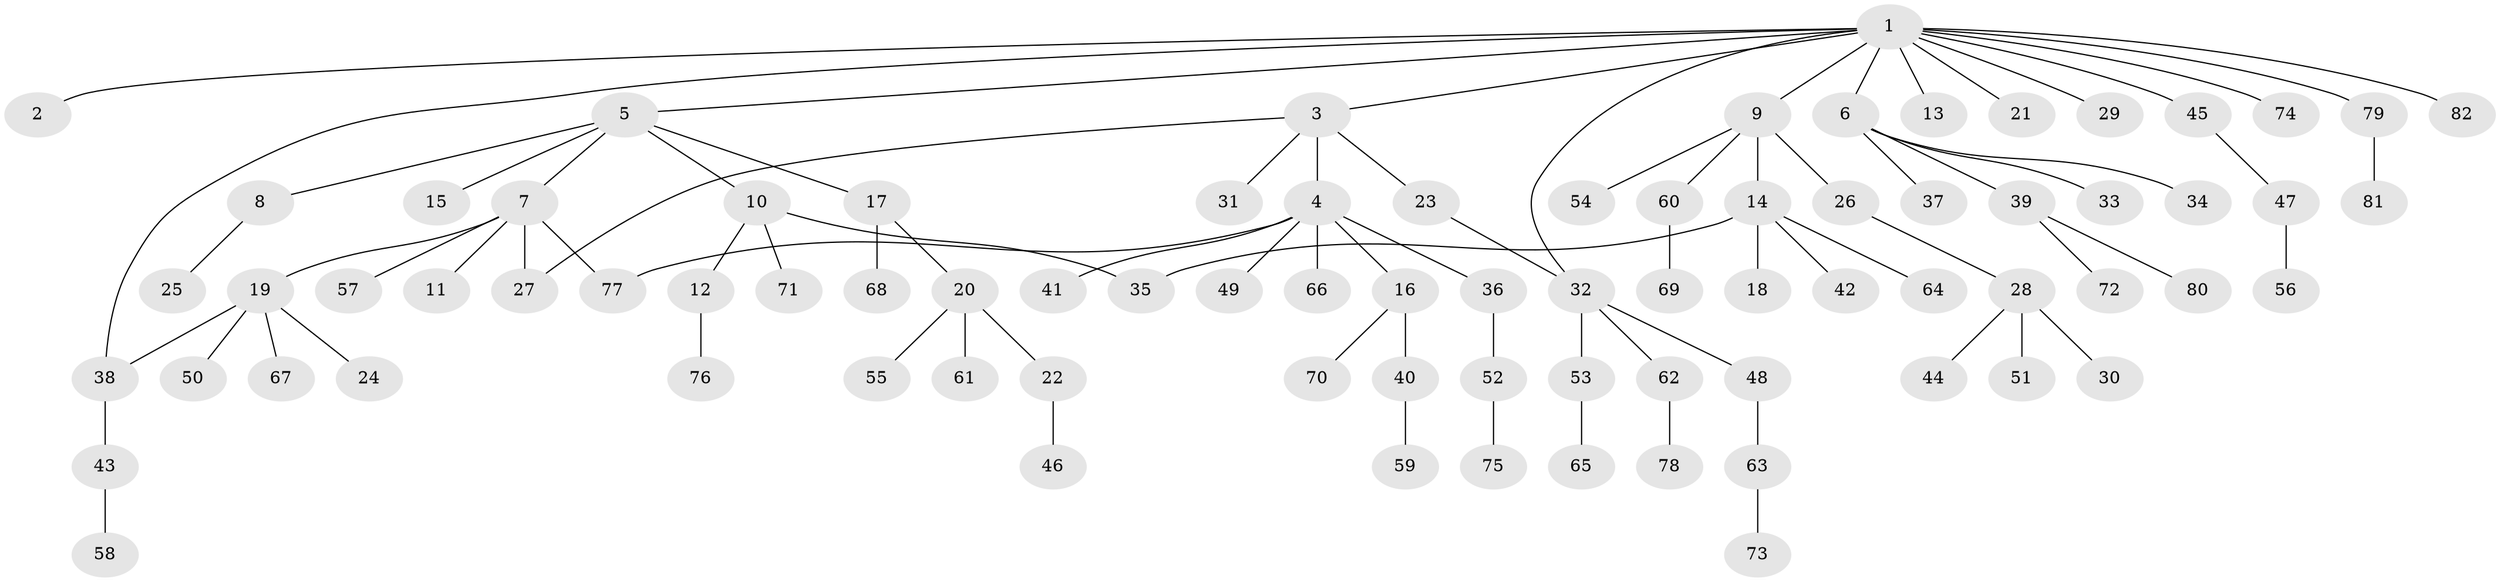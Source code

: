 // coarse degree distribution, {13: 0.01639344262295082, 1: 0.6229508196721312, 4: 0.04918032786885246, 6: 0.06557377049180328, 5: 0.04918032786885246, 3: 0.06557377049180328, 2: 0.13114754098360656}
// Generated by graph-tools (version 1.1) at 2025/41/03/06/25 10:41:50]
// undirected, 82 vertices, 86 edges
graph export_dot {
graph [start="1"]
  node [color=gray90,style=filled];
  1;
  2;
  3;
  4;
  5;
  6;
  7;
  8;
  9;
  10;
  11;
  12;
  13;
  14;
  15;
  16;
  17;
  18;
  19;
  20;
  21;
  22;
  23;
  24;
  25;
  26;
  27;
  28;
  29;
  30;
  31;
  32;
  33;
  34;
  35;
  36;
  37;
  38;
  39;
  40;
  41;
  42;
  43;
  44;
  45;
  46;
  47;
  48;
  49;
  50;
  51;
  52;
  53;
  54;
  55;
  56;
  57;
  58;
  59;
  60;
  61;
  62;
  63;
  64;
  65;
  66;
  67;
  68;
  69;
  70;
  71;
  72;
  73;
  74;
  75;
  76;
  77;
  78;
  79;
  80;
  81;
  82;
  1 -- 2;
  1 -- 3;
  1 -- 5;
  1 -- 6;
  1 -- 9;
  1 -- 13;
  1 -- 21;
  1 -- 29;
  1 -- 32;
  1 -- 38;
  1 -- 45;
  1 -- 74;
  1 -- 79;
  1 -- 82;
  3 -- 4;
  3 -- 23;
  3 -- 27;
  3 -- 31;
  4 -- 16;
  4 -- 36;
  4 -- 41;
  4 -- 49;
  4 -- 66;
  4 -- 77;
  5 -- 7;
  5 -- 8;
  5 -- 10;
  5 -- 15;
  5 -- 17;
  6 -- 33;
  6 -- 34;
  6 -- 37;
  6 -- 39;
  7 -- 11;
  7 -- 19;
  7 -- 27;
  7 -- 57;
  7 -- 77;
  8 -- 25;
  9 -- 14;
  9 -- 26;
  9 -- 54;
  9 -- 60;
  10 -- 12;
  10 -- 35;
  10 -- 71;
  12 -- 76;
  14 -- 18;
  14 -- 35;
  14 -- 42;
  14 -- 64;
  16 -- 40;
  16 -- 70;
  17 -- 20;
  17 -- 68;
  19 -- 24;
  19 -- 38;
  19 -- 50;
  19 -- 67;
  20 -- 22;
  20 -- 55;
  20 -- 61;
  22 -- 46;
  23 -- 32;
  26 -- 28;
  28 -- 30;
  28 -- 44;
  28 -- 51;
  32 -- 48;
  32 -- 53;
  32 -- 62;
  36 -- 52;
  38 -- 43;
  39 -- 72;
  39 -- 80;
  40 -- 59;
  43 -- 58;
  45 -- 47;
  47 -- 56;
  48 -- 63;
  52 -- 75;
  53 -- 65;
  60 -- 69;
  62 -- 78;
  63 -- 73;
  79 -- 81;
}
